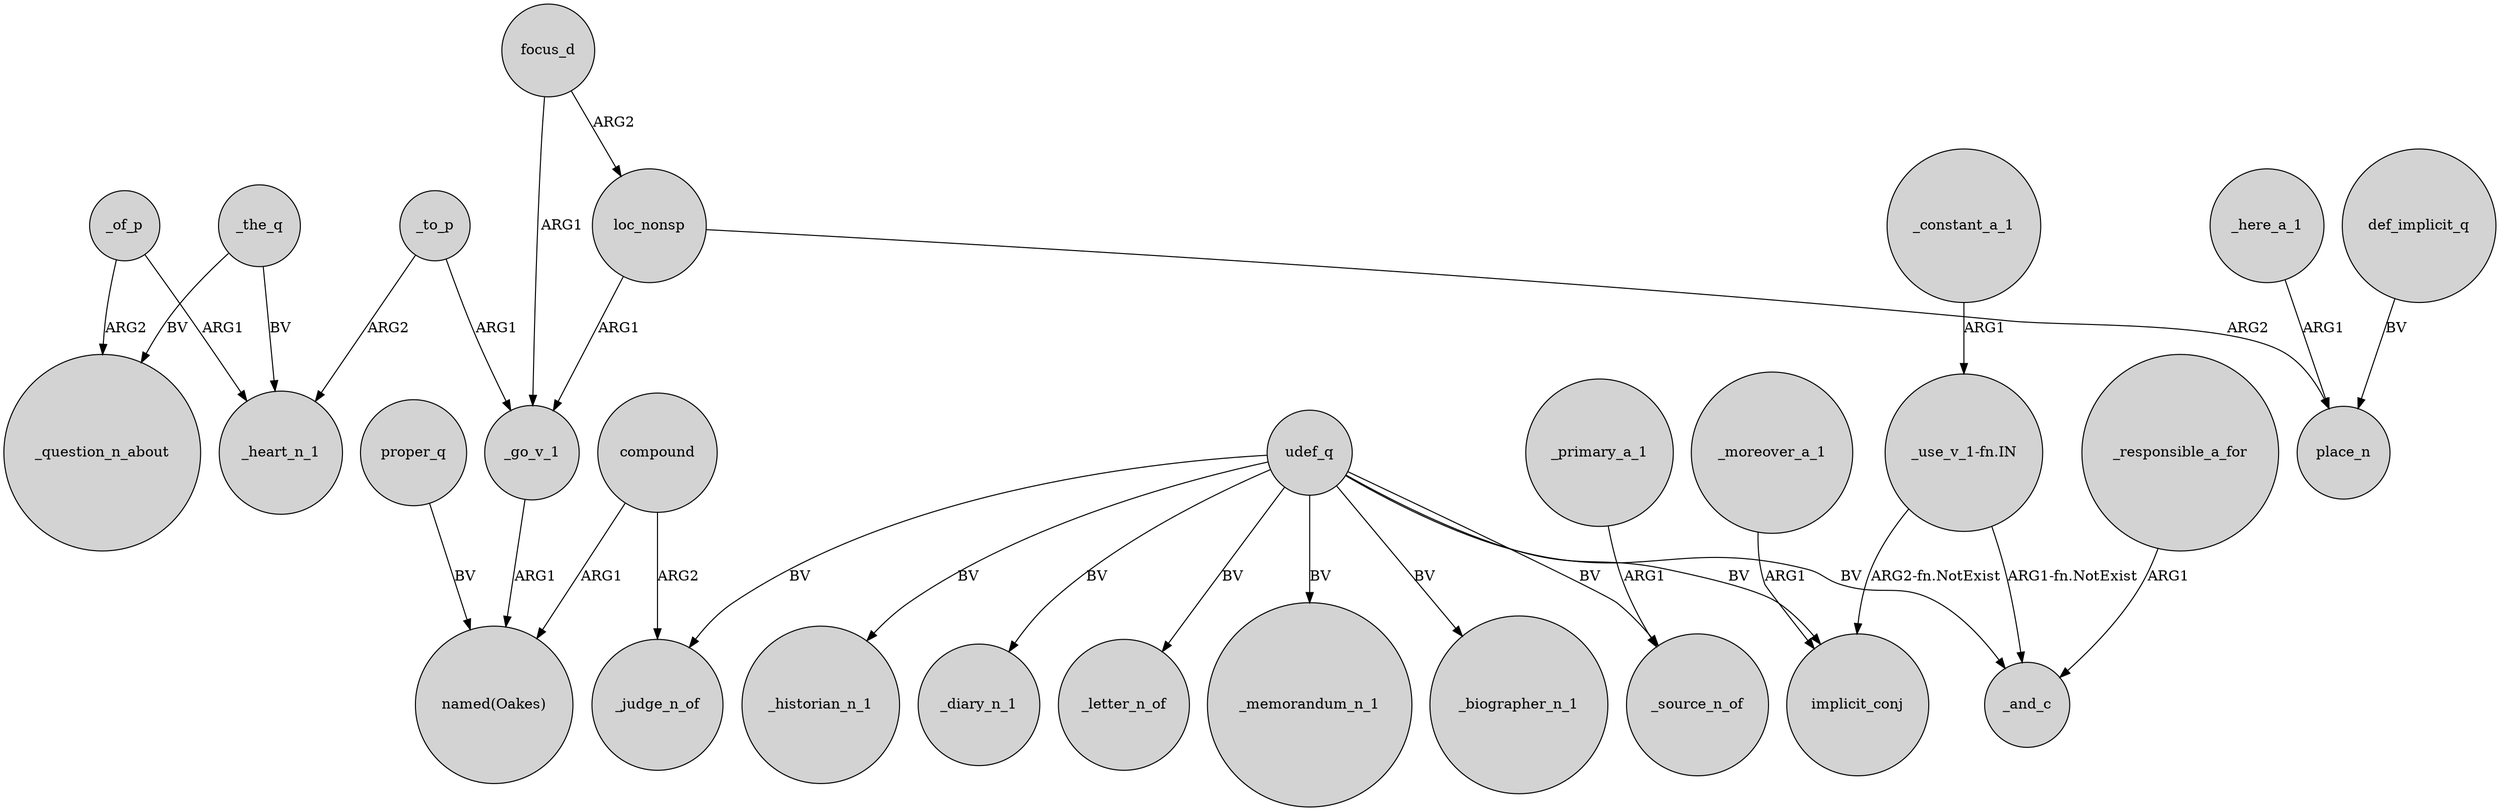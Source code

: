 digraph {
	node [shape=circle style=filled]
	_of_p -> _heart_n_1 [label=ARG1]
	focus_d -> loc_nonsp [label=ARG2]
	_here_a_1 -> place_n [label=ARG1]
	_go_v_1 -> "named(Oakes)" [label=ARG1]
	focus_d -> _go_v_1 [label=ARG1]
	udef_q -> _letter_n_of [label=BV]
	_constant_a_1 -> "_use_v_1-fn.IN" [label=ARG1]
	compound -> _judge_n_of [label=ARG2]
	udef_q -> _memorandum_n_1 [label=BV]
	_the_q -> _heart_n_1 [label=BV]
	"_use_v_1-fn.IN" -> _and_c [label="ARG1-fn.NotExist"]
	def_implicit_q -> place_n [label=BV]
	udef_q -> implicit_conj [label=BV]
	udef_q -> _judge_n_of [label=BV]
	udef_q -> _biographer_n_1 [label=BV]
	udef_q -> _historian_n_1 [label=BV]
	_of_p -> _question_n_about [label=ARG2]
	compound -> "named(Oakes)" [label=ARG1]
	_to_p -> _go_v_1 [label=ARG1]
	"_use_v_1-fn.IN" -> implicit_conj [label="ARG2-fn.NotExist"]
	proper_q -> "named(Oakes)" [label=BV]
	udef_q -> _diary_n_1 [label=BV]
	loc_nonsp -> place_n [label=ARG2]
	_to_p -> _heart_n_1 [label=ARG2]
	_moreover_a_1 -> implicit_conj [label=ARG1]
	udef_q -> _source_n_of [label=BV]
	udef_q -> _and_c [label=BV]
	loc_nonsp -> _go_v_1 [label=ARG1]
	_responsible_a_for -> _and_c [label=ARG1]
	_the_q -> _question_n_about [label=BV]
	_primary_a_1 -> _source_n_of [label=ARG1]
}
